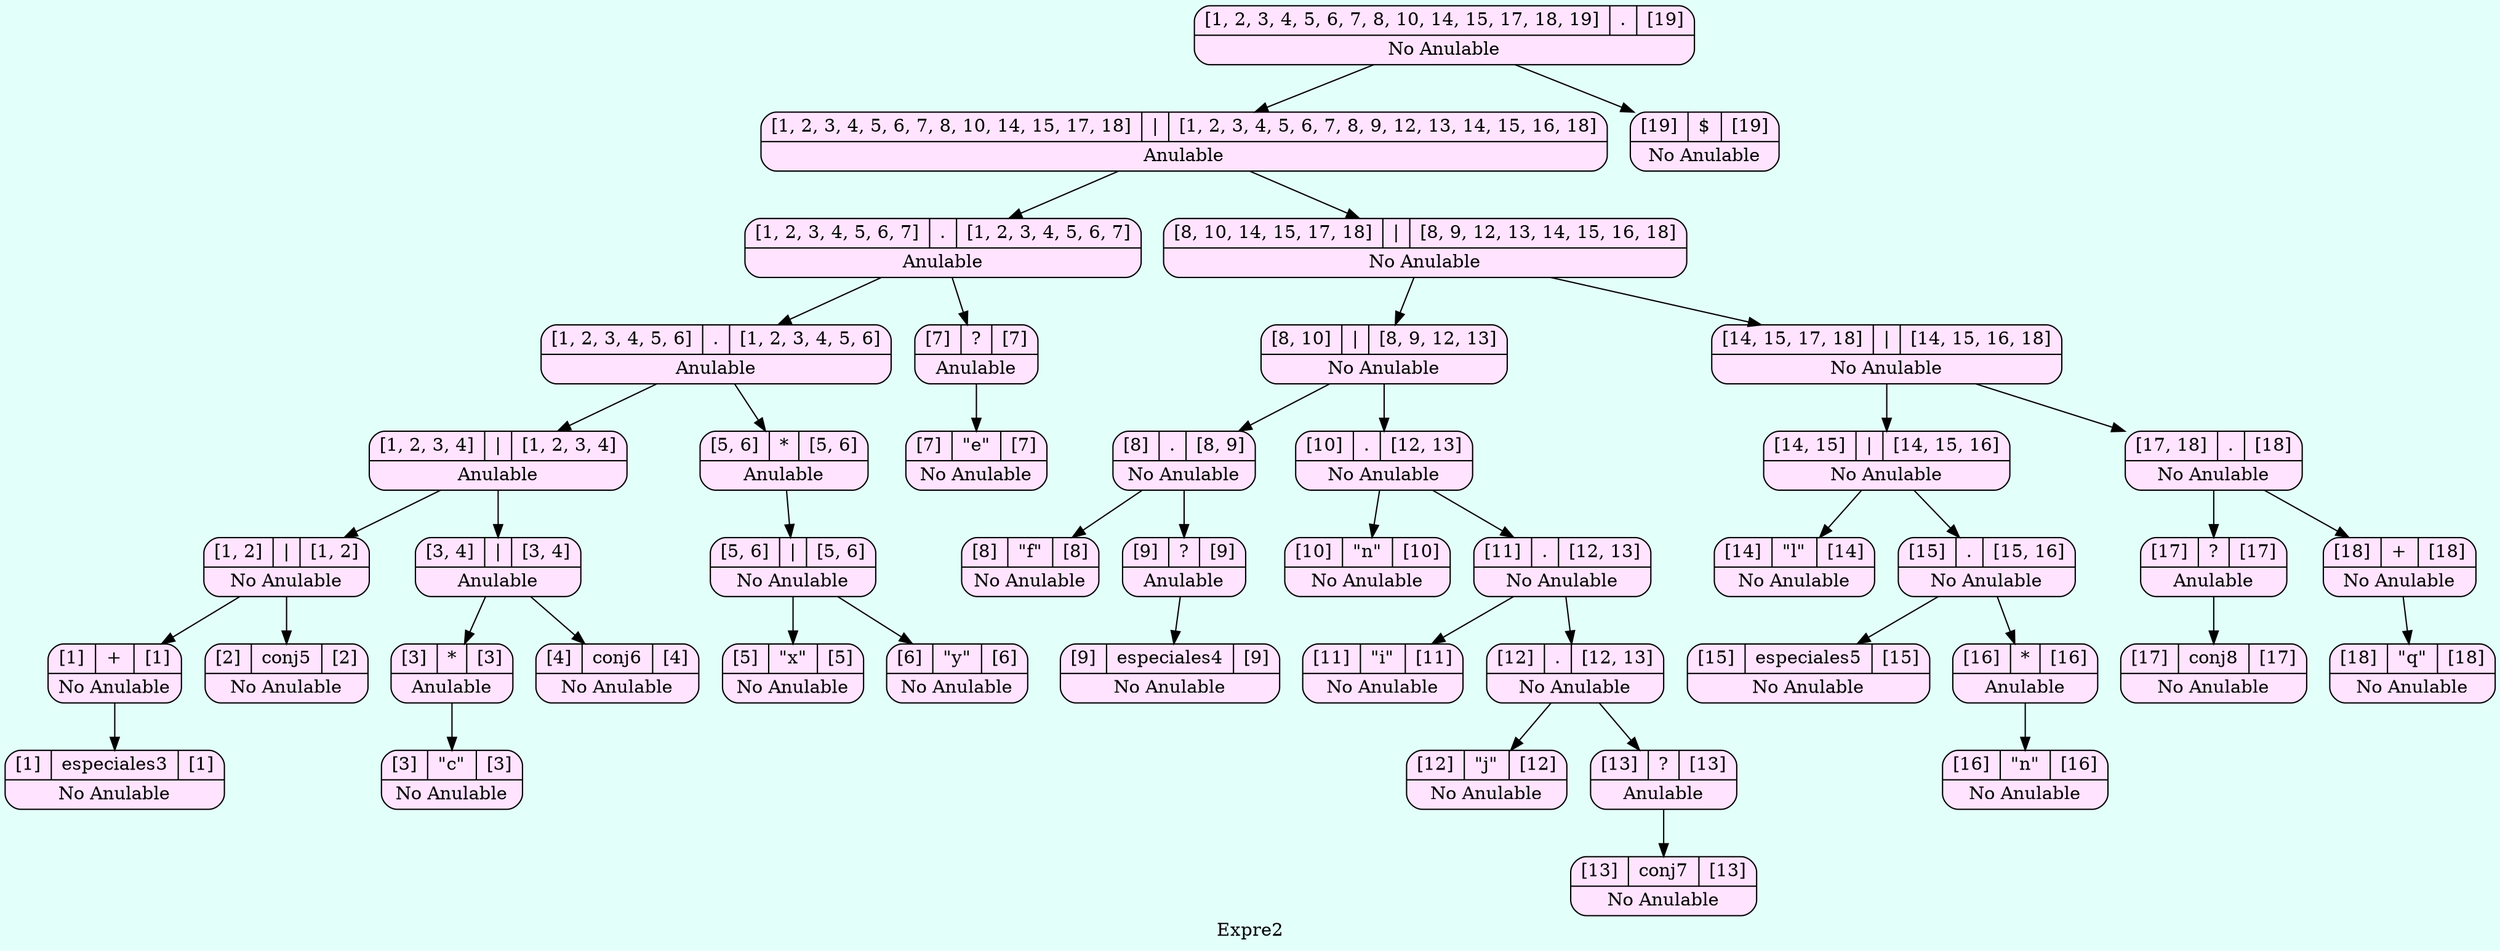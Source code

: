 digraph structs {
  bgcolor = "#E3FFFA"
   node [shape=Mrecord fillcolor="#FFE3FF" style =filled];
label ="Expre2"
    struct1410362318    [label="{{[1, 2, 3, 4, 5, 6, 7, 8, 10, 14, 15, 17, 18, 19]|<here>.|[19]}|No Anulable}"];
    struct1410362318-> struct1536977157
    struct1536977157    [label="{{[1, 2, 3, 4, 5, 6, 7, 8, 10, 14, 15, 17, 18]|<here>\||[1, 2, 3, 4, 5, 6, 7, 8, 9, 12, 13, 14, 15, 16, 18]}|Anulable}"];
    struct1536977157-> struct1851927883
    struct1851927883    [label="{{[1, 2, 3, 4, 5, 6, 7]|<here>.|[1, 2, 3, 4, 5, 6, 7]}|Anulable}"];
    struct1851927883-> struct609808565
    struct609808565    [label="{{[1, 2, 3, 4, 5, 6]|<here>.|[1, 2, 3, 4, 5, 6]}|Anulable}"];
    struct609808565-> struct1942073835
    struct1942073835    [label="{{[1, 2, 3, 4]|<here>\||[1, 2, 3, 4]}|Anulable}"];
    struct1942073835-> struct1261251287
    struct1261251287    [label="{{[1, 2]|<here>\||[1, 2]}|No Anulable}"];
    struct1261251287-> struct878337676
    struct878337676    [label="{{[1]|<here>+|[1]}|No Anulable}"];
    struct878337676-> struct1474616810
    struct1474616810    [label="{{[1]|<here>especiales3|[1]}|No Anulable}"];
    struct1261251287-> struct701788180
    struct701788180    [label="{{[2]|<here>conj5|[2]}|No Anulable}"];
    struct1942073835-> struct193829995
    struct193829995    [label="{{[3, 4]|<here>\||[3, 4]}|Anulable}"];
    struct193829995-> struct1841630632
    struct1841630632    [label="{{[3]|<here>*|[3]}|Anulable}"];
    struct1841630632-> struct482317943
    struct482317943    [label="{{[3]|<here>\"c\"|[3]}|No Anulable}"];
    struct193829995-> struct375456036
    struct375456036    [label="{{[4]|<here>conj6|[4]}|No Anulable}"];
    struct609808565-> struct1902684487
    struct1902684487    [label="{{[5, 6]|<here>*|[5, 6]}|Anulable}"];
    struct1902684487-> struct872759951
    struct872759951    [label="{{[5, 6]|<here>\||[5, 6]}|No Anulable}"];
    struct872759951-> struct1416197718
    struct1416197718    [label="{{[5]|<here>\"x\"|[5]}|No Anulable}"];
    struct872759951-> struct1243555294
    struct1243555294    [label="{{[6]|<here>\"y\"|[6]}|No Anulable}"];
    struct1851927883-> struct2114555723
    struct2114555723    [label="{{[7]|<here>?|[7]}|Anulable}"];
    struct2114555723-> struct1619442495
    struct1619442495    [label="{{[7]|<here>\"e\"|[7]}|No Anulable}"];
    struct1536977157-> struct2143464127
    struct2143464127    [label="{{[8, 10, 14, 15, 17, 18]|<here>\||[8, 9, 12, 13, 14, 15, 16, 18]}|No Anulable}"];
    struct2143464127-> struct1287672140
    struct1287672140    [label="{{[8, 10]|<here>\||[8, 9, 12, 13]}|No Anulable}"];
    struct1287672140-> struct2114055240
    struct2114055240    [label="{{[8]|<here>.|[8, 9]}|No Anulable}"];
    struct2114055240-> struct722206708
    struct722206708    [label="{{[8]|<here>\"f\"|[8]}|No Anulable}"];
    struct2114055240-> struct1098268536
    struct1098268536    [label="{{[9]|<here>?|[9]}|Anulable}"];
    struct1098268536-> struct267541547
    struct267541547    [label="{{[9]|<here>especiales4|[9]}|No Anulable}"];
    struct1287672140-> struct2128646705
    struct2128646705    [label="{{[10]|<here>.|[12, 13]}|No Anulable}"];
    struct2128646705-> struct174077510
    struct174077510    [label="{{[10]|<here>\"n\"|[10]}|No Anulable}"];
    struct2128646705-> struct2057127309
    struct2057127309    [label="{{[11]|<here>.|[12, 13]}|No Anulable}"];
    struct2057127309-> struct1729322481
    struct1729322481    [label="{{[11]|<here>\"i\"|[11]}|No Anulable}"];
    struct2057127309-> struct488122936
    struct488122936    [label="{{[12]|<here>.|[12, 13]}|No Anulable}"];
    struct488122936-> struct381808091
    struct381808091    [label="{{[12]|<here>\"j\"|[12]}|No Anulable}"];
    struct488122936-> struct115368867
    struct115368867    [label="{{[13]|<here>?|[13]}|Anulable}"];
    struct115368867-> struct2069973595
    struct2069973595    [label="{{[13]|<here>conj7|[13]}|No Anulable}"];
    struct2143464127-> struct661972709
    struct661972709    [label="{{[14, 15, 17, 18]|<here>\||[14, 15, 16, 18]}|No Anulable}"];
    struct661972709-> struct1044543717
    struct1044543717    [label="{{[14, 15]|<here>\||[14, 15, 16]}|No Anulable}"];
    struct1044543717-> struct1002105333
    struct1002105333    [label="{{[14]|<here>\"l\"|[14]}|No Anulable}"];
    struct1044543717-> struct1257791307
    struct1257791307    [label="{{[15]|<here>.|[15, 16]}|No Anulable}"];
    struct1257791307-> struct1245432639
    struct1245432639    [label="{{[15]|<here>especiales5|[15]}|No Anulable}"];
    struct1257791307-> struct1729304525
    struct1729304525    [label="{{[16]|<here>*|[16]}|Anulable}"];
    struct1729304525-> struct193642395
    struct193642395    [label="{{[16]|<here>\"n\"|[16]}|No Anulable}"];
    struct661972709-> struct58764198
    struct58764198    [label="{{[17, 18]|<here>.|[18]}|No Anulable}"];
    struct58764198-> struct393669338
    struct393669338    [label="{{[17]|<here>?|[17]}|Anulable}"];
    struct393669338-> struct1755593350
    struct1755593350    [label="{{[17]|<here>conj8|[17]}|No Anulable}"];
    struct58764198-> struct906765934
    struct906765934    [label="{{[18]|<here>+|[18]}|No Anulable}"];
    struct906765934-> struct811038354
    struct811038354    [label="{{[18]|<here>\"q\"|[18]}|No Anulable}"];
    struct1410362318-> struct282552952
    struct282552952    [label="{{[19]|<here>$|[19]}|No Anulable}"];

}
